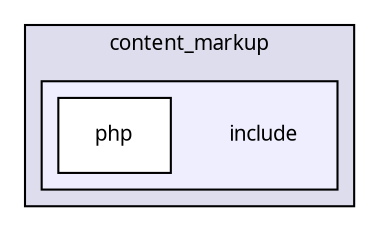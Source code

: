 digraph "packages/content/packages/content_markup/include/" {
  compound=true
  node [ fontsize="10", fontname="FreeSans.ttf"];
  edge [ labelfontsize="10", labelfontname="FreeSans.ttf"];
  subgraph clusterdir_45e6c01f0a1f9058763085d13d66bea4 {
    graph [ bgcolor="#ddddee", pencolor="black", label="content_markup" fontname="FreeSans.ttf", fontsize="10", URL="dir_45e6c01f0a1f9058763085d13d66bea4.html"]
  subgraph clusterdir_797901fb1e2492c3de75a062a04d39e8 {
    graph [ bgcolor="#eeeeff", pencolor="black", label="" URL="dir_797901fb1e2492c3de75a062a04d39e8.html"];
    dir_797901fb1e2492c3de75a062a04d39e8 [shape=plaintext label="include"];
    dir_489137ac66ac624f55b5feb5bb5d8677 [shape=box label="php" color="black" fillcolor="white" style="filled" URL="dir_489137ac66ac624f55b5feb5bb5d8677.html"];
  }
  }
}
